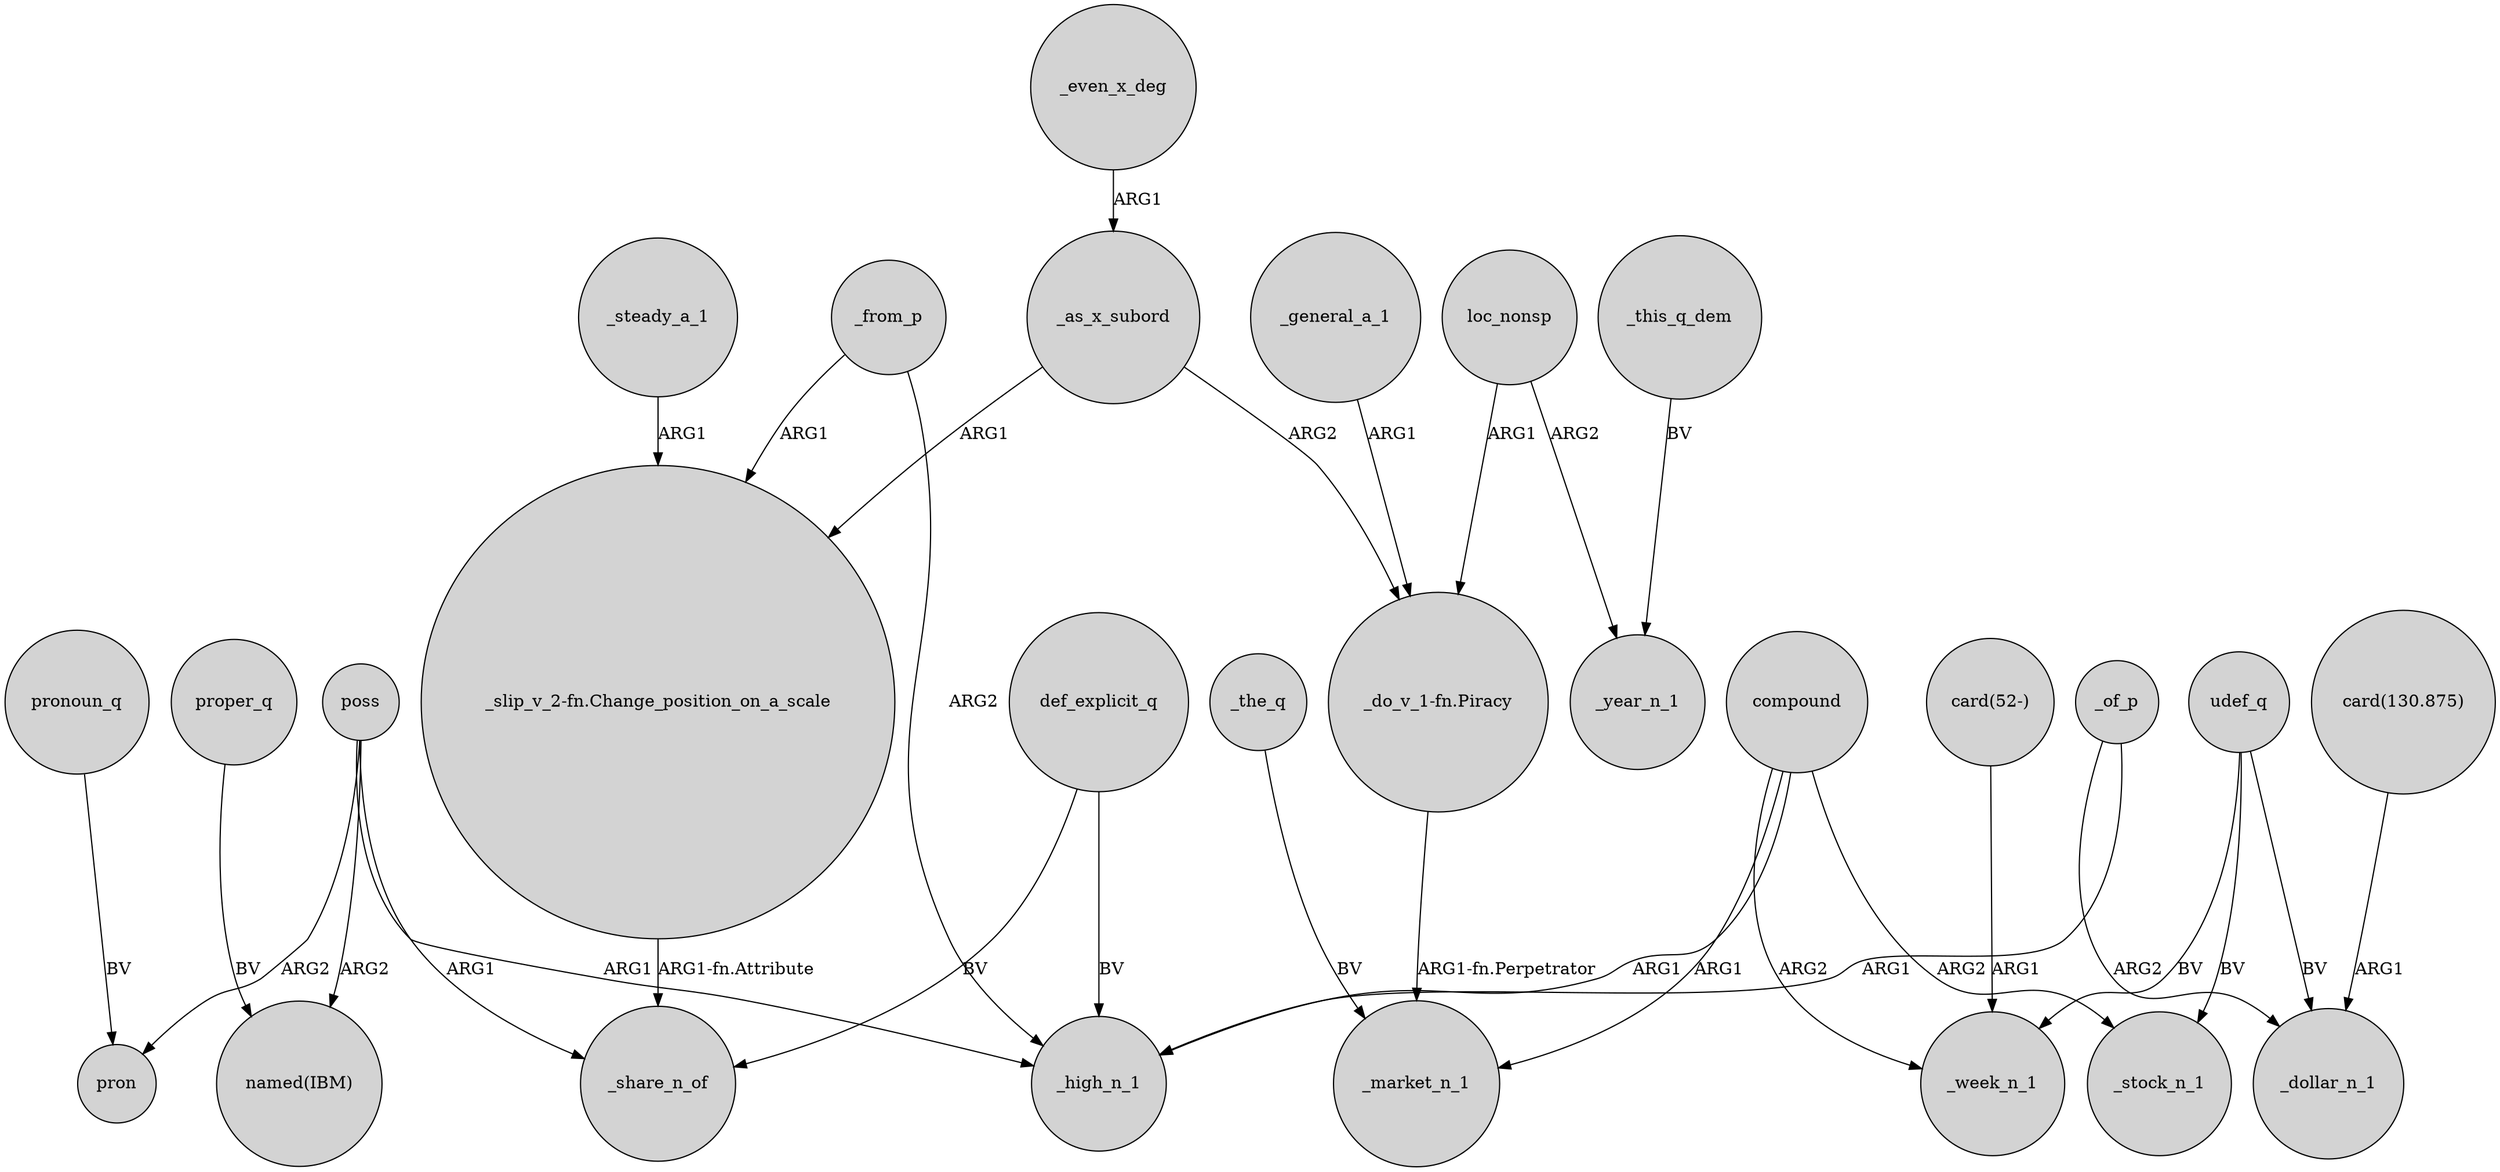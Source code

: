 digraph {
	node [shape=circle style=filled]
	"_slip_v_2-fn.Change_position_on_a_scale" -> _share_n_of [label="ARG1-fn.Attribute"]
	_from_p -> _high_n_1 [label=ARG2]
	"card(130.875)" -> _dollar_n_1 [label=ARG1]
	_from_p -> "_slip_v_2-fn.Change_position_on_a_scale" [label=ARG1]
	poss -> "named(IBM)" [label=ARG2]
	poss -> _high_n_1 [label=ARG1]
	def_explicit_q -> _share_n_of [label=BV]
	proper_q -> "named(IBM)" [label=BV]
	"_do_v_1-fn.Piracy" -> _market_n_1 [label="ARG1-fn.Perpetrator"]
	compound -> _high_n_1 [label=ARG1]
	loc_nonsp -> _year_n_1 [label=ARG2]
	_the_q -> _market_n_1 [label=BV]
	compound -> _week_n_1 [label=ARG2]
	loc_nonsp -> "_do_v_1-fn.Piracy" [label=ARG1]
	pronoun_q -> pron [label=BV]
	udef_q -> _week_n_1 [label=BV]
	_even_x_deg -> _as_x_subord [label=ARG1]
	udef_q -> _stock_n_1 [label=BV]
	poss -> pron [label=ARG2]
	def_explicit_q -> _high_n_1 [label=BV]
	poss -> _share_n_of [label=ARG1]
	compound -> _stock_n_1 [label=ARG2]
	udef_q -> _dollar_n_1 [label=BV]
	_of_p -> _high_n_1 [label=ARG1]
	_this_q_dem -> _year_n_1 [label=BV]
	_as_x_subord -> "_do_v_1-fn.Piracy" [label=ARG2]
	_steady_a_1 -> "_slip_v_2-fn.Change_position_on_a_scale" [label=ARG1]
	_general_a_1 -> "_do_v_1-fn.Piracy" [label=ARG1]
	_of_p -> _dollar_n_1 [label=ARG2]
	compound -> _market_n_1 [label=ARG1]
	"card(52-)" -> _week_n_1 [label=ARG1]
	_as_x_subord -> "_slip_v_2-fn.Change_position_on_a_scale" [label=ARG1]
}
